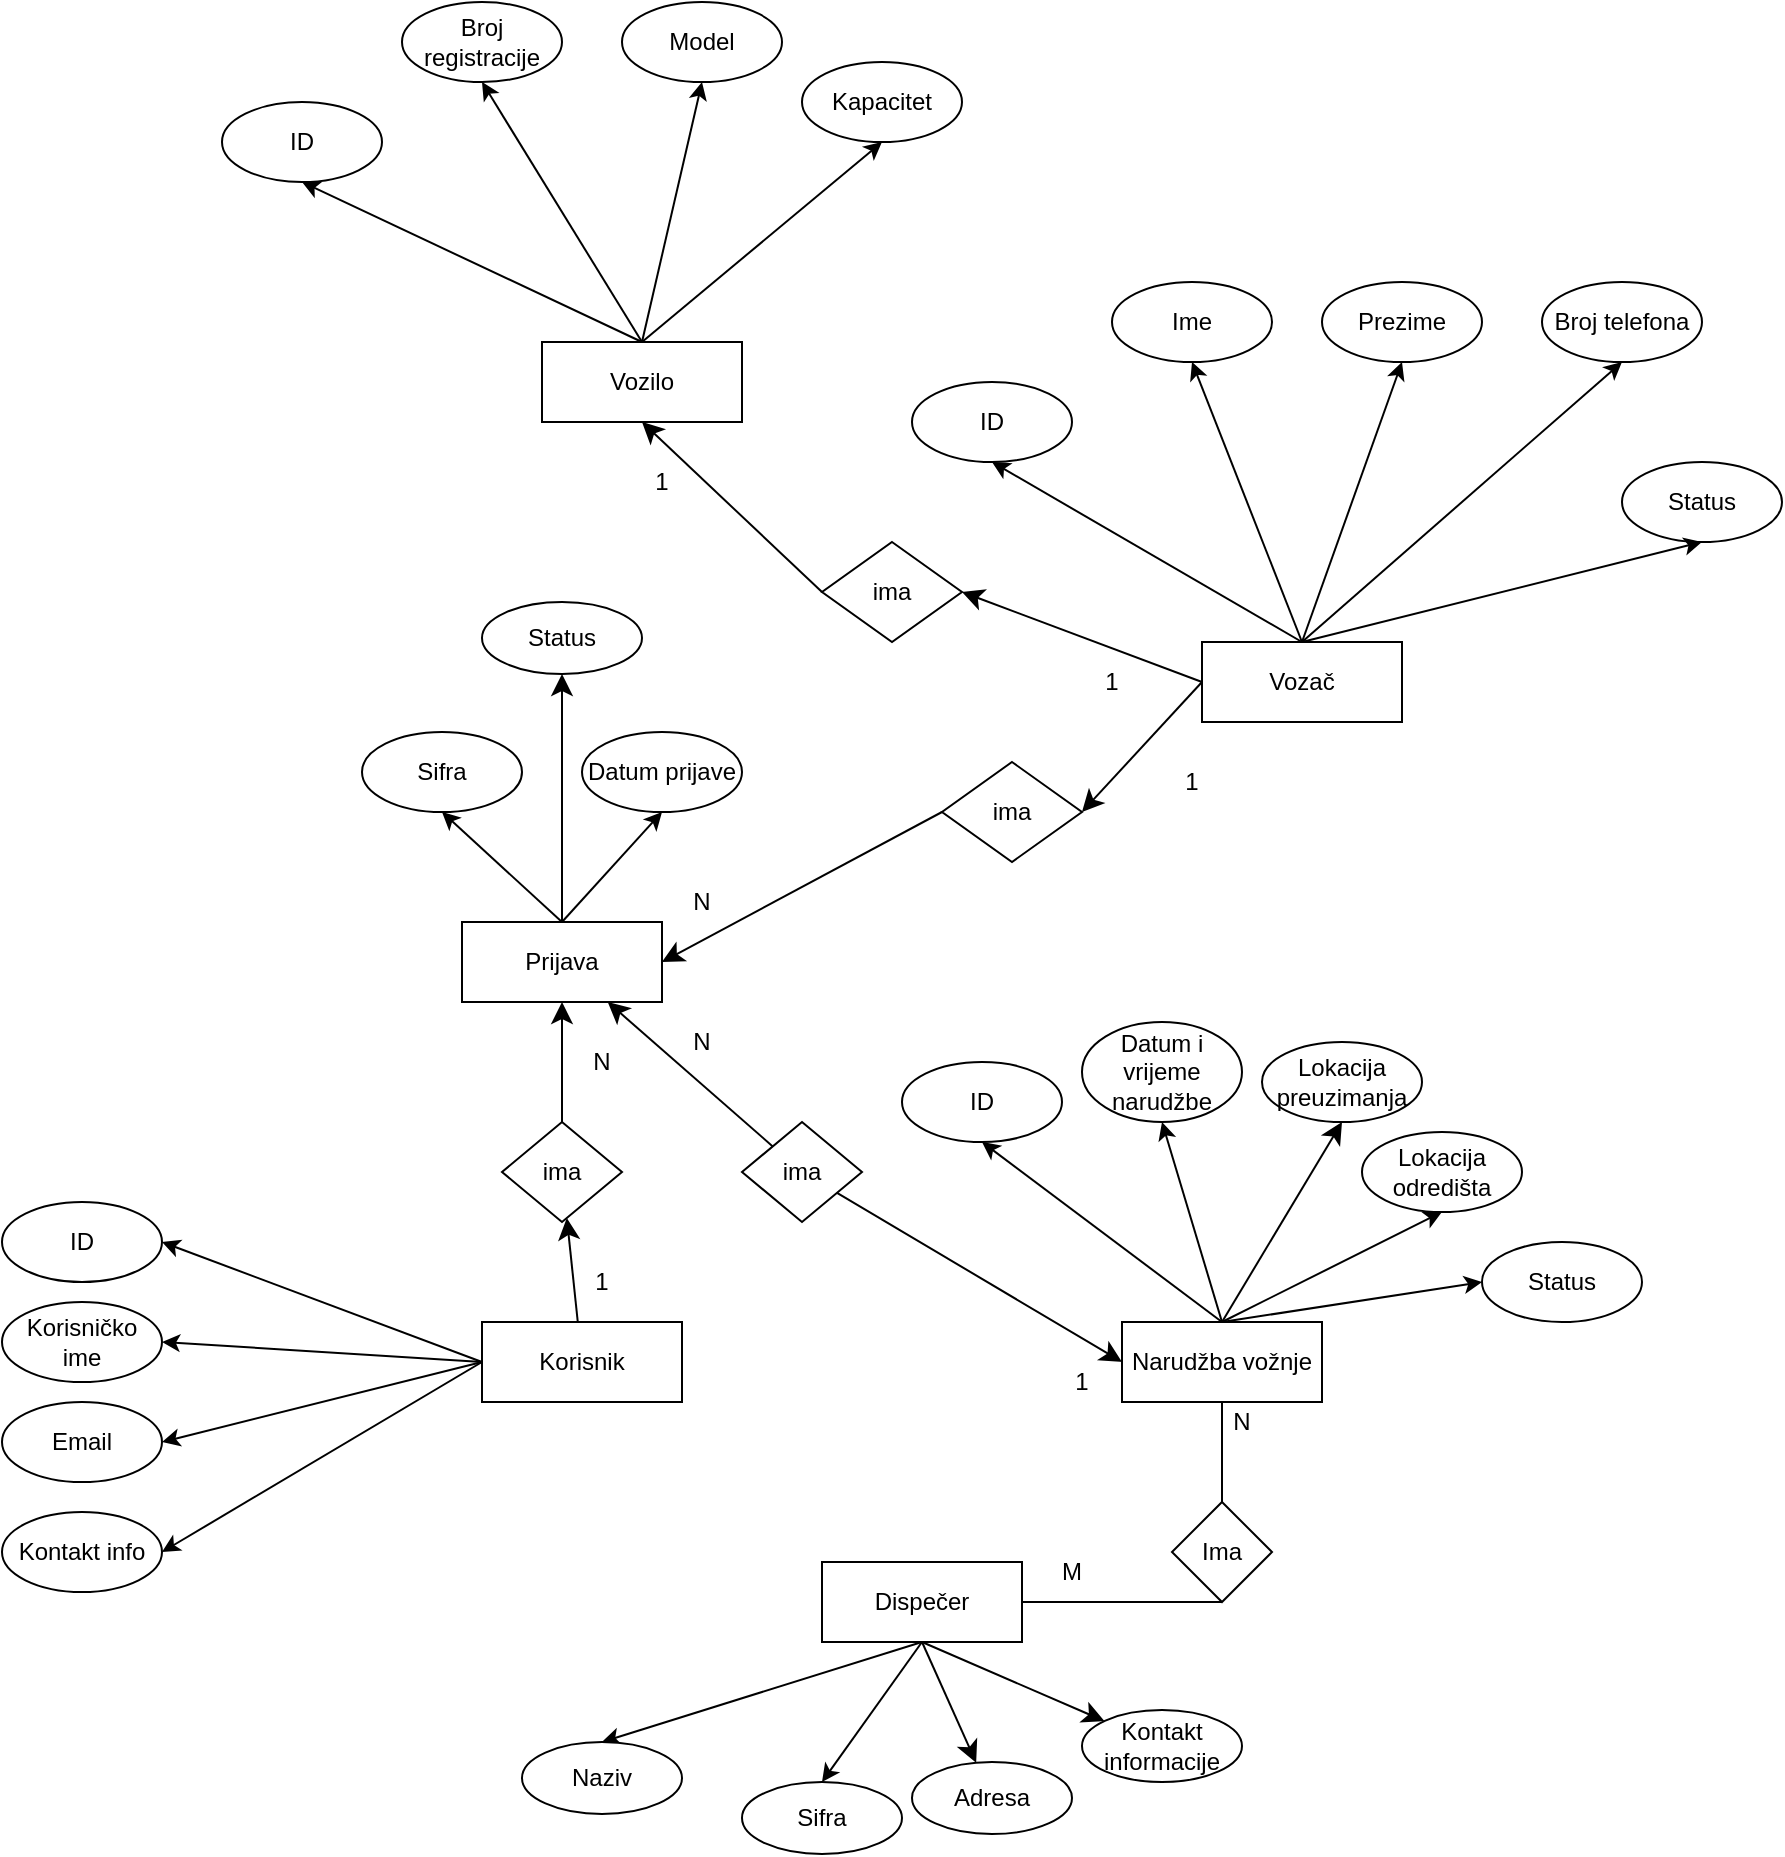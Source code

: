 <mxfile version="25.0.3">
  <diagram name="Page-1" id="9csiGRajn9hbeka8NCRL">
    <mxGraphModel dx="2562" dy="2098" grid="1" gridSize="10" guides="1" tooltips="1" connect="1" arrows="1" fold="1" page="1" pageScale="1" pageWidth="827" pageHeight="1169" math="0" shadow="0">
      <root>
        <mxCell id="0" />
        <mxCell id="1" parent="0" />
        <mxCell id="At3crt5vRcggLfKBgVWZ-295" style="edgeStyle=none;rounded=0;orthogonalLoop=1;jettySize=auto;html=1;exitX=0;exitY=0.25;exitDx=0;exitDy=0;entryX=1;entryY=0.5;entryDx=0;entryDy=0;" parent="1" target="At3crt5vRcggLfKBgVWZ-299" edge="1">
          <mxGeometry relative="1" as="geometry">
            <mxPoint x="150" y="320" as="sourcePoint" />
            <mxPoint x="-10" y="240" as="targetPoint" />
          </mxGeometry>
        </mxCell>
        <mxCell id="At3crt5vRcggLfKBgVWZ-296" style="edgeStyle=none;rounded=0;orthogonalLoop=1;jettySize=auto;html=1;exitX=0;exitY=0.25;exitDx=0;exitDy=0;entryX=1;entryY=0.5;entryDx=0;entryDy=0;" parent="1" target="At3crt5vRcggLfKBgVWZ-300" edge="1">
          <mxGeometry relative="1" as="geometry">
            <mxPoint x="150" y="320" as="sourcePoint" />
            <mxPoint x="-10" y="290" as="targetPoint" />
          </mxGeometry>
        </mxCell>
        <mxCell id="At3crt5vRcggLfKBgVWZ-297" style="edgeStyle=none;rounded=0;orthogonalLoop=1;jettySize=auto;html=1;exitX=0;exitY=0.25;exitDx=0;exitDy=0;entryX=1;entryY=0.5;entryDx=0;entryDy=0;" parent="1" target="At3crt5vRcggLfKBgVWZ-301" edge="1">
          <mxGeometry relative="1" as="geometry">
            <mxPoint x="150" y="320" as="sourcePoint" />
            <mxPoint x="-10" y="340" as="targetPoint" />
          </mxGeometry>
        </mxCell>
        <mxCell id="bd4QD1NhrBbxVst7JC30-13" style="edgeStyle=none;curved=1;rounded=0;orthogonalLoop=1;jettySize=auto;html=1;fontSize=12;startSize=8;endSize=8;" parent="1" source="At3crt5vRcggLfKBgVWZ-298" target="bd4QD1NhrBbxVst7JC30-11" edge="1">
          <mxGeometry relative="1" as="geometry" />
        </mxCell>
        <mxCell id="At3crt5vRcggLfKBgVWZ-298" value="Korisnik" style="rounded=0;whiteSpace=wrap;html=1;" parent="1" vertex="1">
          <mxGeometry x="150" y="300" width="100" height="40" as="geometry" />
        </mxCell>
        <mxCell id="At3crt5vRcggLfKBgVWZ-299" value="ID" style="ellipse;whiteSpace=wrap;html=1;" parent="1" vertex="1">
          <mxGeometry x="-90" y="240" width="80" height="40" as="geometry" />
        </mxCell>
        <mxCell id="At3crt5vRcggLfKBgVWZ-300" value="Korisničko ime" style="ellipse;whiteSpace=wrap;html=1;" parent="1" vertex="1">
          <mxGeometry x="-90" y="290" width="80" height="40" as="geometry" />
        </mxCell>
        <mxCell id="At3crt5vRcggLfKBgVWZ-301" value="Email" style="ellipse;whiteSpace=wrap;html=1;" parent="1" vertex="1">
          <mxGeometry x="-90" y="340" width="80" height="40" as="geometry" />
        </mxCell>
        <mxCell id="bd4QD1NhrBbxVst7JC30-17" style="edgeStyle=none;curved=1;rounded=0;orthogonalLoop=1;jettySize=auto;html=1;fontSize=12;startSize=8;endSize=8;" parent="1" source="At3crt5vRcggLfKBgVWZ-302" target="At3crt5vRcggLfKBgVWZ-356" edge="1">
          <mxGeometry relative="1" as="geometry" />
        </mxCell>
        <mxCell id="bd4QD1NhrBbxVst7JC30-19" style="edgeStyle=none;curved=1;rounded=0;orthogonalLoop=1;jettySize=auto;html=1;entryX=0;entryY=0.5;entryDx=0;entryDy=0;fontSize=12;startSize=8;endSize=8;" parent="1" source="At3crt5vRcggLfKBgVWZ-302" target="At3crt5vRcggLfKBgVWZ-310" edge="1">
          <mxGeometry relative="1" as="geometry" />
        </mxCell>
        <mxCell id="At3crt5vRcggLfKBgVWZ-302" value="ima" style="rhombus;whiteSpace=wrap;html=1;" parent="1" vertex="1">
          <mxGeometry x="280" y="200" width="60" height="50" as="geometry" />
        </mxCell>
        <mxCell id="At3crt5vRcggLfKBgVWZ-306" style="edgeStyle=none;rounded=0;orthogonalLoop=1;jettySize=auto;html=1;exitX=0.5;exitY=0;exitDx=0;exitDy=0;entryX=0.5;entryY=1;entryDx=0;entryDy=0;" parent="1" source="At3crt5vRcggLfKBgVWZ-310" target="At3crt5vRcggLfKBgVWZ-323" edge="1">
          <mxGeometry relative="1" as="geometry" />
        </mxCell>
        <mxCell id="At3crt5vRcggLfKBgVWZ-307" style="edgeStyle=none;rounded=0;orthogonalLoop=1;jettySize=auto;html=1;exitX=0.5;exitY=0;exitDx=0;exitDy=0;entryX=0.5;entryY=1;entryDx=0;entryDy=0;" parent="1" source="At3crt5vRcggLfKBgVWZ-310" target="At3crt5vRcggLfKBgVWZ-324" edge="1">
          <mxGeometry relative="1" as="geometry" />
        </mxCell>
        <mxCell id="At3crt5vRcggLfKBgVWZ-308" style="edgeStyle=none;rounded=0;orthogonalLoop=1;jettySize=auto;html=1;exitX=0.5;exitY=0;exitDx=0;exitDy=0;entryX=0.5;entryY=1;entryDx=0;entryDy=0;" parent="1" source="At3crt5vRcggLfKBgVWZ-310" target="At3crt5vRcggLfKBgVWZ-325" edge="1">
          <mxGeometry relative="1" as="geometry" />
        </mxCell>
        <mxCell id="bd4QD1NhrBbxVst7JC30-2" style="edgeStyle=none;curved=1;rounded=0;orthogonalLoop=1;jettySize=auto;html=1;exitX=0.5;exitY=0;exitDx=0;exitDy=0;entryX=0.5;entryY=1;entryDx=0;entryDy=0;fontSize=12;startSize=8;endSize=8;" parent="1" source="At3crt5vRcggLfKBgVWZ-310" target="bd4QD1NhrBbxVst7JC30-1" edge="1">
          <mxGeometry relative="1" as="geometry" />
        </mxCell>
        <mxCell id="At3crt5vRcggLfKBgVWZ-310" value="Narudžba vožnje" style="rounded=0;whiteSpace=wrap;html=1;" parent="1" vertex="1">
          <mxGeometry x="470" y="300" width="100" height="40" as="geometry" />
        </mxCell>
        <mxCell id="At3crt5vRcggLfKBgVWZ-312" style="edgeStyle=none;rounded=0;orthogonalLoop=1;jettySize=auto;html=1;exitX=0.5;exitY=1;exitDx=0;exitDy=0;entryX=0.5;entryY=0;entryDx=0;entryDy=0;" parent="1" source="At3crt5vRcggLfKBgVWZ-314" target="At3crt5vRcggLfKBgVWZ-321" edge="1">
          <mxGeometry relative="1" as="geometry" />
        </mxCell>
        <mxCell id="At3crt5vRcggLfKBgVWZ-313" style="edgeStyle=none;rounded=0;orthogonalLoop=1;jettySize=auto;html=1;exitX=0.5;exitY=1;exitDx=0;exitDy=0;entryX=0.5;entryY=0;entryDx=0;entryDy=0;" parent="1" source="At3crt5vRcggLfKBgVWZ-314" target="At3crt5vRcggLfKBgVWZ-322" edge="1">
          <mxGeometry relative="1" as="geometry" />
        </mxCell>
        <mxCell id="bd4QD1NhrBbxVst7JC30-4" style="edgeStyle=none;curved=1;rounded=0;orthogonalLoop=1;jettySize=auto;html=1;fontSize=12;startSize=8;endSize=8;exitX=0.5;exitY=1;exitDx=0;exitDy=0;" parent="1" source="At3crt5vRcggLfKBgVWZ-314" target="bd4QD1NhrBbxVst7JC30-3" edge="1">
          <mxGeometry relative="1" as="geometry" />
        </mxCell>
        <mxCell id="bd4QD1NhrBbxVst7JC30-8" style="edgeStyle=none;curved=1;rounded=0;orthogonalLoop=1;jettySize=auto;html=1;exitX=0.5;exitY=1;exitDx=0;exitDy=0;fontSize=12;startSize=8;endSize=8;" parent="1" source="At3crt5vRcggLfKBgVWZ-314" target="bd4QD1NhrBbxVst7JC30-5" edge="1">
          <mxGeometry relative="1" as="geometry" />
        </mxCell>
        <mxCell id="At3crt5vRcggLfKBgVWZ-314" value="Dispečer" style="rounded=0;whiteSpace=wrap;html=1;" parent="1" vertex="1">
          <mxGeometry x="320" y="420" width="100" height="40" as="geometry" />
        </mxCell>
        <mxCell id="At3crt5vRcggLfKBgVWZ-315" value="Ima" style="rhombus;whiteSpace=wrap;html=1;" parent="1" vertex="1">
          <mxGeometry x="495" y="390" width="50" height="50" as="geometry" />
        </mxCell>
        <mxCell id="At3crt5vRcggLfKBgVWZ-316" value="" style="endArrow=none;html=1;rounded=0;exitX=0.5;exitY=1;exitDx=0;exitDy=0;entryX=0.5;entryY=0;entryDx=0;entryDy=0;" parent="1" source="At3crt5vRcggLfKBgVWZ-310" target="At3crt5vRcggLfKBgVWZ-315" edge="1">
          <mxGeometry width="50" height="50" relative="1" as="geometry">
            <mxPoint x="600" y="410" as="sourcePoint" />
            <mxPoint x="650" y="360" as="targetPoint" />
          </mxGeometry>
        </mxCell>
        <mxCell id="At3crt5vRcggLfKBgVWZ-317" value="" style="endArrow=none;html=1;rounded=0;exitX=0.5;exitY=1;exitDx=0;exitDy=0;" parent="1" source="At3crt5vRcggLfKBgVWZ-315" target="At3crt5vRcggLfKBgVWZ-314" edge="1">
          <mxGeometry width="50" height="50" relative="1" as="geometry">
            <mxPoint x="600" y="410" as="sourcePoint" />
            <mxPoint x="650" y="360" as="targetPoint" />
          </mxGeometry>
        </mxCell>
        <mxCell id="At3crt5vRcggLfKBgVWZ-318" value="M" style="text;html=1;strokeColor=none;fillColor=none;align=center;verticalAlign=middle;whiteSpace=wrap;rounded=0;" parent="1" vertex="1">
          <mxGeometry x="425" y="415" width="40" height="20" as="geometry" />
        </mxCell>
        <mxCell id="At3crt5vRcggLfKBgVWZ-319" value="N" style="text;html=1;strokeColor=none;fillColor=none;align=center;verticalAlign=middle;whiteSpace=wrap;rounded=0;" parent="1" vertex="1">
          <mxGeometry x="510" y="340" width="40" height="20" as="geometry" />
        </mxCell>
        <mxCell id="At3crt5vRcggLfKBgVWZ-321" value="Sifra" style="ellipse;whiteSpace=wrap;html=1;" parent="1" vertex="1">
          <mxGeometry x="280" y="530" width="80" height="36" as="geometry" />
        </mxCell>
        <mxCell id="At3crt5vRcggLfKBgVWZ-322" value="Naziv" style="ellipse;whiteSpace=wrap;html=1;" parent="1" vertex="1">
          <mxGeometry x="170" y="510" width="80" height="36" as="geometry" />
        </mxCell>
        <mxCell id="At3crt5vRcggLfKBgVWZ-323" value="ID" style="ellipse;whiteSpace=wrap;html=1;" parent="1" vertex="1">
          <mxGeometry x="360" y="170" width="80" height="40" as="geometry" />
        </mxCell>
        <mxCell id="At3crt5vRcggLfKBgVWZ-324" value="Datum i vrijeme narudžbe" style="ellipse;whiteSpace=wrap;html=1;" parent="1" vertex="1">
          <mxGeometry x="450" y="150" width="80" height="50" as="geometry" />
        </mxCell>
        <mxCell id="At3crt5vRcggLfKBgVWZ-325" value="Lokacija odredišta" style="ellipse;whiteSpace=wrap;html=1;" parent="1" vertex="1">
          <mxGeometry x="590" y="205" width="80" height="40" as="geometry" />
        </mxCell>
        <mxCell id="bd4QD1NhrBbxVst7JC30-10" style="edgeStyle=none;curved=1;rounded=0;orthogonalLoop=1;jettySize=auto;html=1;fontSize=12;startSize=8;endSize=8;" parent="1" source="At3crt5vRcggLfKBgVWZ-356" target="bd4QD1NhrBbxVst7JC30-9" edge="1">
          <mxGeometry relative="1" as="geometry" />
        </mxCell>
        <mxCell id="At3crt5vRcggLfKBgVWZ-356" value="Prijava" style="rounded=0;whiteSpace=wrap;html=1;" parent="1" vertex="1">
          <mxGeometry x="140" y="100" width="100" height="40" as="geometry" />
        </mxCell>
        <mxCell id="At3crt5vRcggLfKBgVWZ-366" style="edgeStyle=none;rounded=0;orthogonalLoop=1;jettySize=auto;html=1;entryX=0.5;entryY=1;entryDx=0;entryDy=0;exitX=0.5;exitY=0;exitDx=0;exitDy=0;" parent="1" source="At3crt5vRcggLfKBgVWZ-356" target="At3crt5vRcggLfKBgVWZ-367" edge="1">
          <mxGeometry relative="1" as="geometry">
            <mxPoint x="170" y="100" as="sourcePoint" />
          </mxGeometry>
        </mxCell>
        <mxCell id="At3crt5vRcggLfKBgVWZ-367" value="Sifra" style="ellipse;whiteSpace=wrap;html=1;" parent="1" vertex="1">
          <mxGeometry x="90" y="5" width="80" height="40" as="geometry" />
        </mxCell>
        <mxCell id="At3crt5vRcggLfKBgVWZ-368" style="edgeStyle=none;rounded=0;orthogonalLoop=1;jettySize=auto;html=1;entryX=0.5;entryY=1;entryDx=0;entryDy=0;" parent="1" target="At3crt5vRcggLfKBgVWZ-369" edge="1">
          <mxGeometry relative="1" as="geometry">
            <mxPoint x="190" y="100" as="sourcePoint" />
          </mxGeometry>
        </mxCell>
        <mxCell id="At3crt5vRcggLfKBgVWZ-369" value="Datum prijave" style="ellipse;whiteSpace=wrap;html=1;" parent="1" vertex="1">
          <mxGeometry x="200" y="5" width="80" height="40" as="geometry" />
        </mxCell>
        <mxCell id="bd4QD1NhrBbxVst7JC30-1" value="Lokacija preuzimanja" style="ellipse;whiteSpace=wrap;html=1;" parent="1" vertex="1">
          <mxGeometry x="540" y="160" width="80" height="40" as="geometry" />
        </mxCell>
        <mxCell id="bd4QD1NhrBbxVst7JC30-3" value="Adresa" style="ellipse;whiteSpace=wrap;html=1;" parent="1" vertex="1">
          <mxGeometry x="365" y="520" width="80" height="36" as="geometry" />
        </mxCell>
        <mxCell id="bd4QD1NhrBbxVst7JC30-5" value="Kontakt informacije" style="ellipse;whiteSpace=wrap;html=1;" parent="1" vertex="1">
          <mxGeometry x="450" y="494" width="80" height="36" as="geometry" />
        </mxCell>
        <mxCell id="bd4QD1NhrBbxVst7JC30-9" value="Status" style="ellipse;whiteSpace=wrap;html=1;" parent="1" vertex="1">
          <mxGeometry x="150" y="-60" width="80" height="36" as="geometry" />
        </mxCell>
        <mxCell id="bd4QD1NhrBbxVst7JC30-14" style="edgeStyle=none;curved=1;rounded=0;orthogonalLoop=1;jettySize=auto;html=1;fontSize=12;startSize=8;endSize=8;" parent="1" source="bd4QD1NhrBbxVst7JC30-11" target="At3crt5vRcggLfKBgVWZ-356" edge="1">
          <mxGeometry relative="1" as="geometry" />
        </mxCell>
        <mxCell id="bd4QD1NhrBbxVst7JC30-11" value="ima" style="rhombus;whiteSpace=wrap;html=1;" parent="1" vertex="1">
          <mxGeometry x="160" y="200" width="60" height="50" as="geometry" />
        </mxCell>
        <mxCell id="bd4QD1NhrBbxVst7JC30-15" value="1" style="text;html=1;strokeColor=none;fillColor=none;align=center;verticalAlign=middle;whiteSpace=wrap;rounded=0;" parent="1" vertex="1">
          <mxGeometry x="190" y="270" width="40" height="20" as="geometry" />
        </mxCell>
        <mxCell id="bd4QD1NhrBbxVst7JC30-16" value="N" style="text;html=1;strokeColor=none;fillColor=none;align=center;verticalAlign=middle;whiteSpace=wrap;rounded=0;" parent="1" vertex="1">
          <mxGeometry x="190" y="160" width="40" height="20" as="geometry" />
        </mxCell>
        <mxCell id="bd4QD1NhrBbxVst7JC30-20" value="1" style="text;html=1;strokeColor=none;fillColor=none;align=center;verticalAlign=middle;whiteSpace=wrap;rounded=0;" parent="1" vertex="1">
          <mxGeometry x="430" y="320" width="40" height="20" as="geometry" />
        </mxCell>
        <mxCell id="bd4QD1NhrBbxVst7JC30-23" value="N" style="text;html=1;strokeColor=none;fillColor=none;align=center;verticalAlign=middle;whiteSpace=wrap;rounded=0;" parent="1" vertex="1">
          <mxGeometry x="240" y="150" width="40" height="20" as="geometry" />
        </mxCell>
        <mxCell id="QHX9UtihQ948VUf21oeG-1" value="Kontakt info" style="ellipse;whiteSpace=wrap;html=1;" parent="1" vertex="1">
          <mxGeometry x="-90" y="395" width="80" height="40" as="geometry" />
        </mxCell>
        <mxCell id="QHX9UtihQ948VUf21oeG-2" style="edgeStyle=none;rounded=0;orthogonalLoop=1;jettySize=auto;html=1;exitX=0;exitY=0.5;exitDx=0;exitDy=0;entryX=1;entryY=0.5;entryDx=0;entryDy=0;" parent="1" source="At3crt5vRcggLfKBgVWZ-298" target="QHX9UtihQ948VUf21oeG-1" edge="1">
          <mxGeometry relative="1" as="geometry">
            <mxPoint x="110" y="390" as="sourcePoint" />
            <mxPoint x="-50" y="430" as="targetPoint" />
          </mxGeometry>
        </mxCell>
        <mxCell id="QWsyMNmAUbbkgw3MHMnf-2" value="Vozač" style="rounded=0;whiteSpace=wrap;html=1;" parent="1" vertex="1">
          <mxGeometry x="510" y="-40" width="100" height="40" as="geometry" />
        </mxCell>
        <mxCell id="QWsyMNmAUbbkgw3MHMnf-3" value="Vozilo" style="rounded=0;whiteSpace=wrap;html=1;" parent="1" vertex="1">
          <mxGeometry x="180" y="-190" width="100" height="40" as="geometry" />
        </mxCell>
        <mxCell id="NisioEs9cOr_ZbT0-l4L-1" value="ima" style="rhombus;whiteSpace=wrap;html=1;" vertex="1" parent="1">
          <mxGeometry x="380" y="20" width="70" height="50" as="geometry" />
        </mxCell>
        <mxCell id="NisioEs9cOr_ZbT0-l4L-3" style="edgeStyle=none;curved=1;rounded=0;orthogonalLoop=1;jettySize=auto;html=1;fontSize=12;startSize=8;endSize=8;exitX=0;exitY=0.5;exitDx=0;exitDy=0;entryX=1;entryY=0.5;entryDx=0;entryDy=0;" edge="1" parent="1" source="QWsyMNmAUbbkgw3MHMnf-2" target="NisioEs9cOr_ZbT0-l4L-1">
          <mxGeometry relative="1" as="geometry">
            <mxPoint x="400" y="-20" as="sourcePoint" />
            <mxPoint x="394" y="-72" as="targetPoint" />
          </mxGeometry>
        </mxCell>
        <mxCell id="NisioEs9cOr_ZbT0-l4L-4" style="edgeStyle=none;curved=1;rounded=0;orthogonalLoop=1;jettySize=auto;html=1;fontSize=12;startSize=8;endSize=8;entryX=1;entryY=0.5;entryDx=0;entryDy=0;exitX=0;exitY=0.5;exitDx=0;exitDy=0;" edge="1" parent="1" source="NisioEs9cOr_ZbT0-l4L-1" target="At3crt5vRcggLfKBgVWZ-356">
          <mxGeometry relative="1" as="geometry">
            <mxPoint x="320" y="70" as="sourcePoint" />
            <mxPoint x="238" y="-2" as="targetPoint" />
          </mxGeometry>
        </mxCell>
        <mxCell id="NisioEs9cOr_ZbT0-l4L-5" value="1" style="text;html=1;strokeColor=none;fillColor=none;align=center;verticalAlign=middle;whiteSpace=wrap;rounded=0;" vertex="1" parent="1">
          <mxGeometry x="480" y="20" width="50" height="20" as="geometry" />
        </mxCell>
        <mxCell id="NisioEs9cOr_ZbT0-l4L-6" value="N" style="text;html=1;strokeColor=none;fillColor=none;align=center;verticalAlign=middle;whiteSpace=wrap;rounded=0;" vertex="1" parent="1">
          <mxGeometry x="240" y="80" width="40" height="20" as="geometry" />
        </mxCell>
        <mxCell id="NisioEs9cOr_ZbT0-l4L-7" value="ID" style="ellipse;whiteSpace=wrap;html=1;" vertex="1" parent="1">
          <mxGeometry x="365" y="-170" width="80" height="40" as="geometry" />
        </mxCell>
        <mxCell id="NisioEs9cOr_ZbT0-l4L-8" value="Ime" style="ellipse;whiteSpace=wrap;html=1;" vertex="1" parent="1">
          <mxGeometry x="465" y="-220" width="80" height="40" as="geometry" />
        </mxCell>
        <mxCell id="NisioEs9cOr_ZbT0-l4L-9" value="Prezime" style="ellipse;whiteSpace=wrap;html=1;" vertex="1" parent="1">
          <mxGeometry x="570" y="-220" width="80" height="40" as="geometry" />
        </mxCell>
        <mxCell id="NisioEs9cOr_ZbT0-l4L-10" value="&lt;div&gt;Broj telefona&lt;/div&gt;" style="ellipse;whiteSpace=wrap;html=1;" vertex="1" parent="1">
          <mxGeometry x="680" y="-220" width="80" height="40" as="geometry" />
        </mxCell>
        <mxCell id="NisioEs9cOr_ZbT0-l4L-12" value="Broj registracije" style="ellipse;whiteSpace=wrap;html=1;" vertex="1" parent="1">
          <mxGeometry x="110" y="-360" width="80" height="40" as="geometry" />
        </mxCell>
        <mxCell id="NisioEs9cOr_ZbT0-l4L-13" value="Status" style="ellipse;whiteSpace=wrap;html=1;" vertex="1" parent="1">
          <mxGeometry x="720" y="-130" width="80" height="40" as="geometry" />
        </mxCell>
        <mxCell id="NisioEs9cOr_ZbT0-l4L-15" style="edgeStyle=none;rounded=0;orthogonalLoop=1;jettySize=auto;html=1;entryX=0.5;entryY=1;entryDx=0;entryDy=0;exitX=0.5;exitY=0;exitDx=0;exitDy=0;" edge="1" parent="1" source="QWsyMNmAUbbkgw3MHMnf-2" target="NisioEs9cOr_ZbT0-l4L-8">
          <mxGeometry relative="1" as="geometry">
            <mxPoint x="520" y="-110" as="sourcePoint" />
            <mxPoint x="460" y="-165" as="targetPoint" />
          </mxGeometry>
        </mxCell>
        <mxCell id="NisioEs9cOr_ZbT0-l4L-16" style="edgeStyle=none;rounded=0;orthogonalLoop=1;jettySize=auto;html=1;entryX=0.5;entryY=1;entryDx=0;entryDy=0;exitX=0.5;exitY=0;exitDx=0;exitDy=0;" edge="1" parent="1" source="QWsyMNmAUbbkgw3MHMnf-2" target="NisioEs9cOr_ZbT0-l4L-7">
          <mxGeometry relative="1" as="geometry">
            <mxPoint x="480" y="-90" as="sourcePoint" />
            <mxPoint x="420" y="-145" as="targetPoint" />
          </mxGeometry>
        </mxCell>
        <mxCell id="NisioEs9cOr_ZbT0-l4L-17" style="edgeStyle=none;rounded=0;orthogonalLoop=1;jettySize=auto;html=1;entryX=0.5;entryY=1;entryDx=0;entryDy=0;" edge="1" parent="1" target="NisioEs9cOr_ZbT0-l4L-9">
          <mxGeometry relative="1" as="geometry">
            <mxPoint x="560" y="-40" as="sourcePoint" />
            <mxPoint x="530" y="-145" as="targetPoint" />
          </mxGeometry>
        </mxCell>
        <mxCell id="NisioEs9cOr_ZbT0-l4L-18" style="edgeStyle=none;rounded=0;orthogonalLoop=1;jettySize=auto;html=1;entryX=0.5;entryY=1;entryDx=0;entryDy=0;" edge="1" parent="1" target="NisioEs9cOr_ZbT0-l4L-10">
          <mxGeometry relative="1" as="geometry">
            <mxPoint x="560" y="-40" as="sourcePoint" />
            <mxPoint x="570" y="-185" as="targetPoint" />
          </mxGeometry>
        </mxCell>
        <mxCell id="NisioEs9cOr_ZbT0-l4L-20" style="edgeStyle=none;rounded=0;orthogonalLoop=1;jettySize=auto;html=1;entryX=0.5;entryY=1;entryDx=0;entryDy=0;exitX=0.5;exitY=0;exitDx=0;exitDy=0;" edge="1" parent="1" source="QWsyMNmAUbbkgw3MHMnf-2" target="NisioEs9cOr_ZbT0-l4L-13">
          <mxGeometry relative="1" as="geometry">
            <mxPoint x="700" y="-40" as="sourcePoint" />
            <mxPoint x="640" y="-95" as="targetPoint" />
          </mxGeometry>
        </mxCell>
        <mxCell id="NisioEs9cOr_ZbT0-l4L-28" value="Status" style="ellipse;whiteSpace=wrap;html=1;" vertex="1" parent="1">
          <mxGeometry x="650" y="260" width="80" height="40" as="geometry" />
        </mxCell>
        <mxCell id="NisioEs9cOr_ZbT0-l4L-29" style="edgeStyle=none;rounded=0;orthogonalLoop=1;jettySize=auto;html=1;exitX=0.5;exitY=0;exitDx=0;exitDy=0;entryX=0;entryY=0.5;entryDx=0;entryDy=0;" edge="1" parent="1" source="At3crt5vRcggLfKBgVWZ-310" target="NisioEs9cOr_ZbT0-l4L-28">
          <mxGeometry relative="1" as="geometry">
            <mxPoint x="630" y="360" as="sourcePoint" />
            <mxPoint x="740" y="305" as="targetPoint" />
          </mxGeometry>
        </mxCell>
        <mxCell id="NisioEs9cOr_ZbT0-l4L-32" value="ID" style="ellipse;whiteSpace=wrap;html=1;" vertex="1" parent="1">
          <mxGeometry x="20" y="-310" width="80" height="40" as="geometry" />
        </mxCell>
        <mxCell id="NisioEs9cOr_ZbT0-l4L-33" value="Model" style="ellipse;whiteSpace=wrap;html=1;" vertex="1" parent="1">
          <mxGeometry x="220" y="-360" width="80" height="40" as="geometry" />
        </mxCell>
        <mxCell id="NisioEs9cOr_ZbT0-l4L-36" value="Kapacitet" style="ellipse;whiteSpace=wrap;html=1;" vertex="1" parent="1">
          <mxGeometry x="310" y="-330" width="80" height="40" as="geometry" />
        </mxCell>
        <mxCell id="NisioEs9cOr_ZbT0-l4L-37" value="1" style="text;html=1;strokeColor=none;fillColor=none;align=center;verticalAlign=middle;whiteSpace=wrap;rounded=0;" vertex="1" parent="1">
          <mxGeometry x="440" y="-30" width="50" height="20" as="geometry" />
        </mxCell>
        <mxCell id="NisioEs9cOr_ZbT0-l4L-38" value="1" style="text;html=1;strokeColor=none;fillColor=none;align=center;verticalAlign=middle;whiteSpace=wrap;rounded=0;" vertex="1" parent="1">
          <mxGeometry x="215" y="-130" width="50" height="20" as="geometry" />
        </mxCell>
        <mxCell id="NisioEs9cOr_ZbT0-l4L-39" style="edgeStyle=none;rounded=0;orthogonalLoop=1;jettySize=auto;html=1;entryX=0.5;entryY=1;entryDx=0;entryDy=0;exitX=0.5;exitY=0;exitDx=0;exitDy=0;" edge="1" parent="1" source="QWsyMNmAUbbkgw3MHMnf-3" target="NisioEs9cOr_ZbT0-l4L-32">
          <mxGeometry relative="1" as="geometry">
            <mxPoint x="120" y="-230" as="sourcePoint" />
            <mxPoint x="-35" y="-320" as="targetPoint" />
          </mxGeometry>
        </mxCell>
        <mxCell id="NisioEs9cOr_ZbT0-l4L-40" style="edgeStyle=none;rounded=0;orthogonalLoop=1;jettySize=auto;html=1;entryX=0.5;entryY=1;entryDx=0;entryDy=0;exitX=0.5;exitY=0;exitDx=0;exitDy=0;" edge="1" parent="1" source="QWsyMNmAUbbkgw3MHMnf-3" target="NisioEs9cOr_ZbT0-l4L-12">
          <mxGeometry relative="1" as="geometry">
            <mxPoint x="190" y="-260" as="sourcePoint" />
            <mxPoint x="35" y="-350" as="targetPoint" />
          </mxGeometry>
        </mxCell>
        <mxCell id="NisioEs9cOr_ZbT0-l4L-41" style="edgeStyle=none;rounded=0;orthogonalLoop=1;jettySize=auto;html=1;entryX=0.5;entryY=1;entryDx=0;entryDy=0;exitX=0.5;exitY=0;exitDx=0;exitDy=0;" edge="1" parent="1" source="QWsyMNmAUbbkgw3MHMnf-3" target="NisioEs9cOr_ZbT0-l4L-33">
          <mxGeometry relative="1" as="geometry">
            <mxPoint x="230" y="-280" as="sourcePoint" />
            <mxPoint x="75" y="-370" as="targetPoint" />
          </mxGeometry>
        </mxCell>
        <mxCell id="NisioEs9cOr_ZbT0-l4L-42" style="edgeStyle=none;rounded=0;orthogonalLoop=1;jettySize=auto;html=1;entryX=0.5;entryY=1;entryDx=0;entryDy=0;exitX=0.5;exitY=0;exitDx=0;exitDy=0;" edge="1" parent="1" source="QWsyMNmAUbbkgw3MHMnf-3" target="NisioEs9cOr_ZbT0-l4L-36">
          <mxGeometry relative="1" as="geometry">
            <mxPoint x="280" y="-230" as="sourcePoint" />
            <mxPoint x="125" y="-320" as="targetPoint" />
          </mxGeometry>
        </mxCell>
        <mxCell id="NisioEs9cOr_ZbT0-l4L-43" value="ima" style="rhombus;whiteSpace=wrap;html=1;" vertex="1" parent="1">
          <mxGeometry x="320" y="-90" width="70" height="50" as="geometry" />
        </mxCell>
        <mxCell id="NisioEs9cOr_ZbT0-l4L-46" style="edgeStyle=none;curved=1;rounded=0;orthogonalLoop=1;jettySize=auto;html=1;fontSize=12;startSize=8;endSize=8;entryX=1;entryY=0.5;entryDx=0;entryDy=0;" edge="1" parent="1" target="NisioEs9cOr_ZbT0-l4L-43">
          <mxGeometry relative="1" as="geometry">
            <mxPoint x="510" y="-20" as="sourcePoint" />
            <mxPoint x="380" y="15" as="targetPoint" />
          </mxGeometry>
        </mxCell>
        <mxCell id="NisioEs9cOr_ZbT0-l4L-47" style="edgeStyle=none;curved=1;rounded=0;orthogonalLoop=1;jettySize=auto;html=1;fontSize=12;startSize=8;endSize=8;exitX=0;exitY=0.5;exitDx=0;exitDy=0;entryX=0.5;entryY=1;entryDx=0;entryDy=0;" edge="1" parent="1" source="NisioEs9cOr_ZbT0-l4L-43" target="QWsyMNmAUbbkgw3MHMnf-3">
          <mxGeometry relative="1" as="geometry">
            <mxPoint x="300" y="-110" as="sourcePoint" />
            <mxPoint x="240" y="-45" as="targetPoint" />
          </mxGeometry>
        </mxCell>
      </root>
    </mxGraphModel>
  </diagram>
</mxfile>
